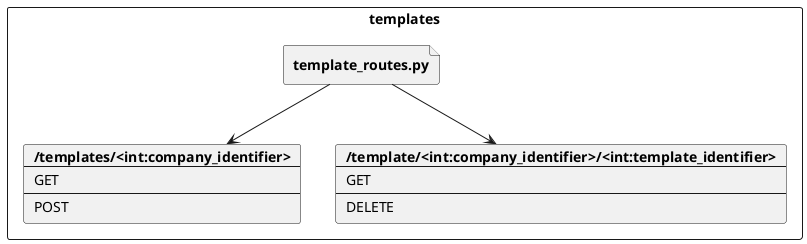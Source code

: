 @startuml
rectangle templates {
    file file_templates [
        **template_routes.py**
    ]

    card all_templates[
        **/templates/<int:company_identifier>**
        ----
        GET
        ----
        POST
    ]

    card specific_template[
        **/template/<int:company_identifier>/<int:template_identifier>**
        ----
        GET
        ----
        DELETE
    ]
}
file_templates --> all_templates
file_templates --> specific_template



@enduml
